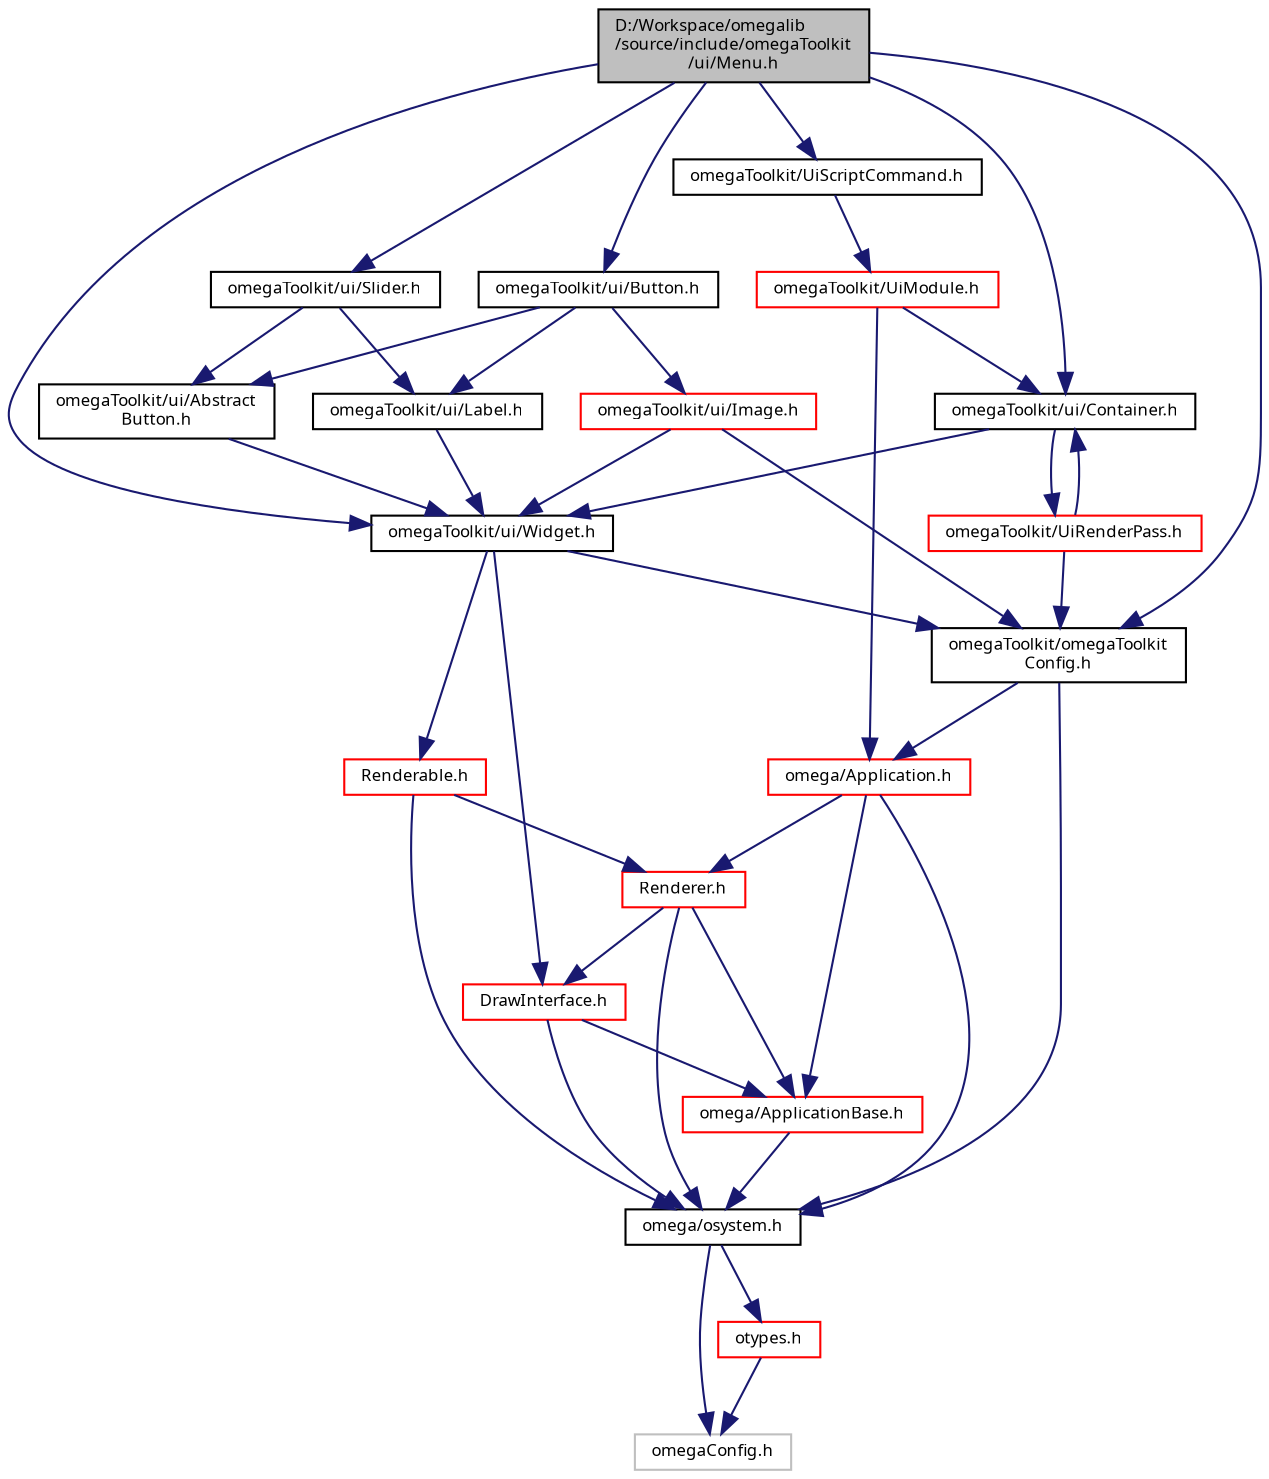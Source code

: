 digraph "D:/Workspace/omegalib/source/include/omegaToolkit/ui/Menu.h"
{
  bgcolor="transparent";
  edge [fontname="FreeSans.ttf",fontsize="8",labelfontname="FreeSans.ttf",labelfontsize="8"];
  node [fontname="FreeSans.ttf",fontsize="8",shape=record];
  Node1 [label="D:/Workspace/omegalib\l/source/include/omegaToolkit\l/ui/Menu.h",height=0.2,width=0.4,color="black", fillcolor="grey75", style="filled" fontcolor="black"];
  Node1 -> Node2 [color="midnightblue",fontsize="8",style="solid",fontname="FreeSans.ttf"];
  Node2 [label="omegaToolkit/omegaToolkit\lConfig.h",height=0.2,width=0.4,color="black",URL="$omega_toolkit_config_8h.html"];
  Node2 -> Node3 [color="midnightblue",fontsize="8",style="solid",fontname="FreeSans.ttf"];
  Node3 [label="omega/osystem.h",height=0.2,width=0.4,color="black",URL="$include_2omega_2osystem_8h.html"];
  Node3 -> Node4 [color="midnightblue",fontsize="8",style="solid",fontname="FreeSans.ttf"];
  Node4 [label="omegaConfig.h",height=0.2,width=0.4,color="grey75"];
  Node3 -> Node5 [color="midnightblue",fontsize="8",style="solid",fontname="FreeSans.ttf"];
  Node5 [label="otypes.h",height=0.2,width=0.4,color="red",URL="$include_2omega_2otypes_8h.html"];
  Node5 -> Node4 [color="midnightblue",fontsize="8",style="solid",fontname="FreeSans.ttf"];
  Node2 -> Node6 [color="midnightblue",fontsize="8",style="solid",fontname="FreeSans.ttf"];
  Node6 [label="omega/Application.h",height=0.2,width=0.4,color="red",URL="$_application_8h.html"];
  Node6 -> Node3 [color="midnightblue",fontsize="8",style="solid",fontname="FreeSans.ttf"];
  Node6 -> Node7 [color="midnightblue",fontsize="8",style="solid",fontname="FreeSans.ttf"];
  Node7 [label="Renderer.h",height=0.2,width=0.4,color="red",URL="$_renderer_8h.html"];
  Node7 -> Node3 [color="midnightblue",fontsize="8",style="solid",fontname="FreeSans.ttf"];
  Node7 -> Node8 [color="midnightblue",fontsize="8",style="solid",fontname="FreeSans.ttf"];
  Node8 [label="DrawInterface.h",height=0.2,width=0.4,color="red",URL="$_draw_interface_8h.html"];
  Node8 -> Node3 [color="midnightblue",fontsize="8",style="solid",fontname="FreeSans.ttf"];
  Node8 -> Node9 [color="midnightblue",fontsize="8",style="solid",fontname="FreeSans.ttf"];
  Node9 [label="omega/ApplicationBase.h",height=0.2,width=0.4,color="red",URL="$_application_base_8h.html"];
  Node9 -> Node3 [color="midnightblue",fontsize="8",style="solid",fontname="FreeSans.ttf"];
  Node7 -> Node9 [color="midnightblue",fontsize="8",style="solid",fontname="FreeSans.ttf"];
  Node6 -> Node9 [color="midnightblue",fontsize="8",style="solid",fontname="FreeSans.ttf"];
  Node1 -> Node10 [color="midnightblue",fontsize="8",style="solid",fontname="FreeSans.ttf"];
  Node10 [label="omegaToolkit/ui/Widget.h",height=0.2,width=0.4,color="black",URL="$_widget_8h.html"];
  Node10 -> Node2 [color="midnightblue",fontsize="8",style="solid",fontname="FreeSans.ttf"];
  Node10 -> Node8 [color="midnightblue",fontsize="8",style="solid",fontname="FreeSans.ttf"];
  Node10 -> Node11 [color="midnightblue",fontsize="8",style="solid",fontname="FreeSans.ttf"];
  Node11 [label="Renderable.h",height=0.2,width=0.4,color="red",URL="$_renderable_8h.html"];
  Node11 -> Node3 [color="midnightblue",fontsize="8",style="solid",fontname="FreeSans.ttf"];
  Node11 -> Node7 [color="midnightblue",fontsize="8",style="solid",fontname="FreeSans.ttf"];
  Node1 -> Node12 [color="midnightblue",fontsize="8",style="solid",fontname="FreeSans.ttf"];
  Node12 [label="omegaToolkit/ui/Button.h",height=0.2,width=0.4,color="black",URL="$_button_8h.html"];
  Node12 -> Node13 [color="midnightblue",fontsize="8",style="solid",fontname="FreeSans.ttf"];
  Node13 [label="omegaToolkit/ui/Abstract\lButton.h",height=0.2,width=0.4,color="black",URL="$_abstract_button_8h.html"];
  Node13 -> Node10 [color="midnightblue",fontsize="8",style="solid",fontname="FreeSans.ttf"];
  Node12 -> Node14 [color="midnightblue",fontsize="8",style="solid",fontname="FreeSans.ttf"];
  Node14 [label="omegaToolkit/ui/Label.h",height=0.2,width=0.4,color="black",URL="$_label_8h.html"];
  Node14 -> Node10 [color="midnightblue",fontsize="8",style="solid",fontname="FreeSans.ttf"];
  Node12 -> Node15 [color="midnightblue",fontsize="8",style="solid",fontname="FreeSans.ttf"];
  Node15 [label="omegaToolkit/ui/Image.h",height=0.2,width=0.4,color="red",URL="$_image_8h.html"];
  Node15 -> Node2 [color="midnightblue",fontsize="8",style="solid",fontname="FreeSans.ttf"];
  Node15 -> Node10 [color="midnightblue",fontsize="8",style="solid",fontname="FreeSans.ttf"];
  Node1 -> Node16 [color="midnightblue",fontsize="8",style="solid",fontname="FreeSans.ttf"];
  Node16 [label="omegaToolkit/ui/Slider.h",height=0.2,width=0.4,color="black",URL="$_slider_8h.html"];
  Node16 -> Node13 [color="midnightblue",fontsize="8",style="solid",fontname="FreeSans.ttf"];
  Node16 -> Node14 [color="midnightblue",fontsize="8",style="solid",fontname="FreeSans.ttf"];
  Node1 -> Node17 [color="midnightblue",fontsize="8",style="solid",fontname="FreeSans.ttf"];
  Node17 [label="omegaToolkit/ui/Container.h",height=0.2,width=0.4,color="black",URL="$_container_8h.html"];
  Node17 -> Node10 [color="midnightblue",fontsize="8",style="solid",fontname="FreeSans.ttf"];
  Node17 -> Node18 [color="midnightblue",fontsize="8",style="solid",fontname="FreeSans.ttf"];
  Node18 [label="omegaToolkit/UiRenderPass.h",height=0.2,width=0.4,color="red",URL="$_ui_render_pass_8h.html"];
  Node18 -> Node2 [color="midnightblue",fontsize="8",style="solid",fontname="FreeSans.ttf"];
  Node18 -> Node17 [color="midnightblue",fontsize="8",style="solid",fontname="FreeSans.ttf"];
  Node1 -> Node19 [color="midnightblue",fontsize="8",style="solid",fontname="FreeSans.ttf"];
  Node19 [label="omegaToolkit/UiScriptCommand.h",height=0.2,width=0.4,color="black",URL="$_ui_script_command_8h.html"];
  Node19 -> Node20 [color="midnightblue",fontsize="8",style="solid",fontname="FreeSans.ttf"];
  Node20 [label="omegaToolkit/UiModule.h",height=0.2,width=0.4,color="red",URL="$_ui_module_8h.html"];
  Node20 -> Node6 [color="midnightblue",fontsize="8",style="solid",fontname="FreeSans.ttf"];
  Node20 -> Node17 [color="midnightblue",fontsize="8",style="solid",fontname="FreeSans.ttf"];
}
